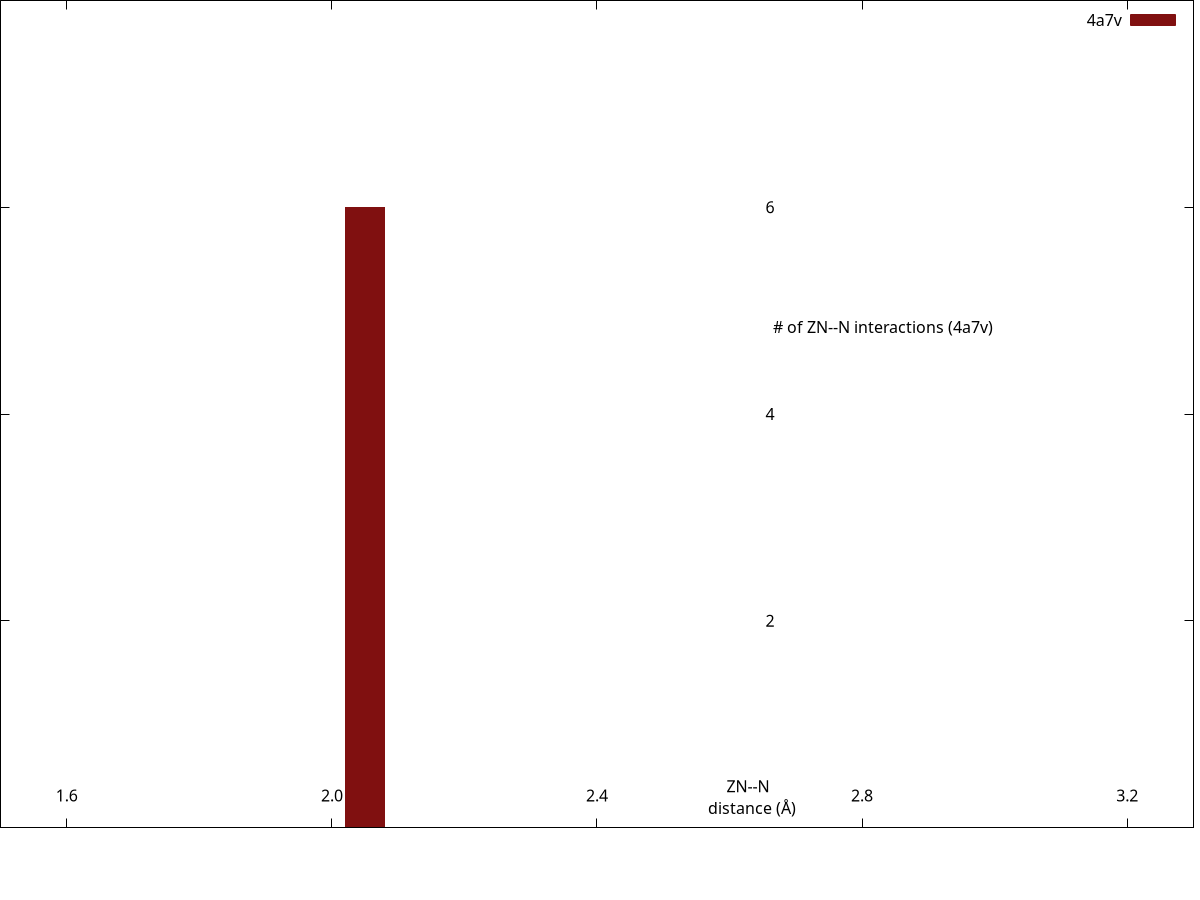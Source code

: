 set encoding iso_8859_1
set terminal pngcairo transparent enhanced size 340, 160 font "Arial Bold,10"
set output "/var/www/html/csgid/app/webroot/neighborhood_temp/4a7v/ZN--N.png"
set lmargin at screen 0.00
set bmargin at screen 0.08
set rmargin at screen 0.995
set tmargin at screen 1.00
set xrange [1.5:3.3]
set format x "%3.1f"
set xtics 1.6,0.4,3.2
set xtics offset 0,graph 0.065
set yrange [0:4386]
unset ytics
set y2range [0:8]
set y2tics 2,2,6
set y2tics offset -49,graph 0.00
set y2tics mirror
set view 80,45
set key top right
set boxwidth 0.06
set style fill solid 1.0
set xlabel "ZN--N \n distance (\305)" offset 17,4.4
set y2label "# of ZN--N interactions (4a7v)" offset -40,4 rotate by 0
plot "-" using ($1+0.05):2 with boxes lc rgb "#801010" axis x1y2 title "4a7v", \
     "/var/www/html/csgid/app/webroot/neighborhood_temp/csd_metal_distances/ZN--N.csv" using ($1+0.025):2 with linespoints linewidth 2 pointtype 7 pointsize 0.2 lc rgb "#074a7e" title "CSD^{4}" axis x1y1
2	6
e
